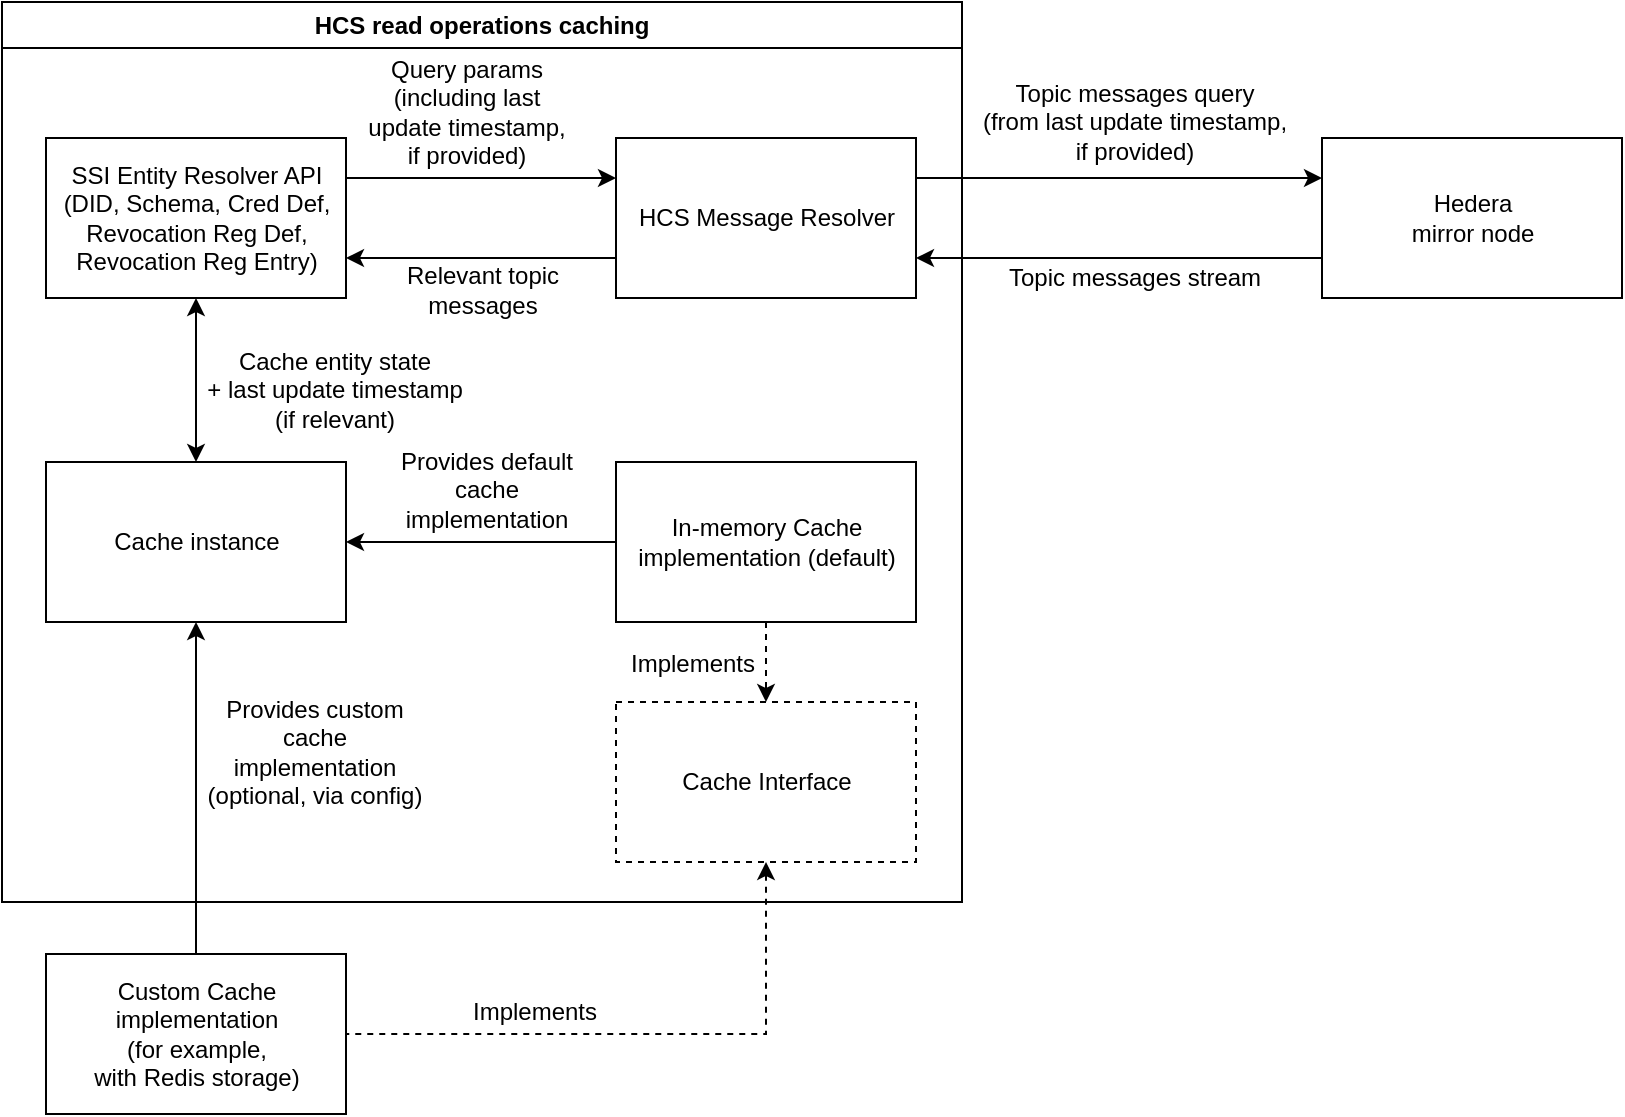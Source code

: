 <mxfile version="24.7.5">
  <diagram id="SVFWI7yHhve9LLFDnVji" name="Page-1">
    <mxGraphModel dx="2096" dy="-794" grid="1" gridSize="10" guides="1" tooltips="1" connect="1" arrows="1" fold="1" page="1" pageScale="1" pageWidth="583" pageHeight="827" math="0" shadow="0">
      <root>
        <mxCell id="0" />
        <mxCell id="1" parent="0" />
        <mxCell id="Xs9r0mdP92HLTO9vmSDR-1" value="HCS read operations caching" style="swimlane;whiteSpace=wrap;html=1;direction=east;" parent="1" vertex="1">
          <mxGeometry x="-440" y="1790" width="480" height="450" as="geometry" />
        </mxCell>
        <mxCell id="Xs9r0mdP92HLTO9vmSDR-3" value="HCS Message Resolver" style="html=1;" parent="Xs9r0mdP92HLTO9vmSDR-1" vertex="1">
          <mxGeometry x="307" y="68" width="150" height="80" as="geometry" />
        </mxCell>
        <mxCell id="K5Qhf0zq-DthpX8qMDTY-22" style="edgeStyle=orthogonalEdgeStyle;rounded=0;orthogonalLoop=1;jettySize=auto;html=1;entryX=1;entryY=0.5;entryDx=0;entryDy=0;" parent="Xs9r0mdP92HLTO9vmSDR-1" source="Xs9r0mdP92HLTO9vmSDR-2" target="K5Qhf0zq-DthpX8qMDTY-8" edge="1">
          <mxGeometry relative="1" as="geometry" />
        </mxCell>
        <mxCell id="Xs9r0mdP92HLTO9vmSDR-2" value="&lt;div&gt;In-memory Cache&lt;br&gt;implementation (default)&lt;br&gt;&lt;/div&gt;" style="html=1;" parent="Xs9r0mdP92HLTO9vmSDR-1" vertex="1">
          <mxGeometry x="307" y="230" width="150" height="80" as="geometry" />
        </mxCell>
        <mxCell id="Xs9r0mdP92HLTO9vmSDR-31" style="edgeStyle=orthogonalEdgeStyle;rounded=0;orthogonalLoop=1;jettySize=auto;html=1;entryX=0.5;entryY=0;entryDx=0;entryDy=0;startArrow=none;startFill=0;endArrow=classic;endFill=1;dashed=1;" parent="Xs9r0mdP92HLTO9vmSDR-1" source="Xs9r0mdP92HLTO9vmSDR-2" target="K5Qhf0zq-DthpX8qMDTY-6" edge="1">
          <mxGeometry relative="1" as="geometry">
            <mxPoint x="161" y="260.0" as="targetPoint" />
          </mxGeometry>
        </mxCell>
        <mxCell id="Xs9r0mdP92HLTO9vmSDR-33" style="edgeStyle=orthogonalEdgeStyle;rounded=0;orthogonalLoop=1;jettySize=auto;html=1;startArrow=none;startFill=0;entryX=1;entryY=0.75;entryDx=0;entryDy=0;exitX=0;exitY=0.75;exitDx=0;exitDy=0;endArrow=classic;endFill=1;" parent="Xs9r0mdP92HLTO9vmSDR-1" source="Xs9r0mdP92HLTO9vmSDR-3" target="K5Qhf0zq-DthpX8qMDTY-7" edge="1">
          <mxGeometry relative="1" as="geometry">
            <mxPoint x="148" y="108" as="targetPoint" />
          </mxGeometry>
        </mxCell>
        <mxCell id="K5Qhf0zq-DthpX8qMDTY-6" value="Cache Interface" style="html=1;dashed=1;" parent="Xs9r0mdP92HLTO9vmSDR-1" vertex="1">
          <mxGeometry x="307" y="350" width="150" height="80" as="geometry" />
        </mxCell>
        <mxCell id="K5Qhf0zq-DthpX8qMDTY-23" value="" style="edgeStyle=orthogonalEdgeStyle;rounded=0;orthogonalLoop=1;jettySize=auto;html=1;startArrow=classic;startFill=1;endArrow=classic;endFill=1;" parent="Xs9r0mdP92HLTO9vmSDR-1" source="K5Qhf0zq-DthpX8qMDTY-7" target="K5Qhf0zq-DthpX8qMDTY-8" edge="1">
          <mxGeometry relative="1" as="geometry" />
        </mxCell>
        <mxCell id="K5Qhf0zq-DthpX8qMDTY-33" style="edgeStyle=orthogonalEdgeStyle;rounded=0;orthogonalLoop=1;jettySize=auto;html=1;exitX=1;exitY=0.25;exitDx=0;exitDy=0;entryX=0;entryY=0.25;entryDx=0;entryDy=0;" parent="Xs9r0mdP92HLTO9vmSDR-1" source="K5Qhf0zq-DthpX8qMDTY-7" target="Xs9r0mdP92HLTO9vmSDR-3" edge="1">
          <mxGeometry relative="1" as="geometry" />
        </mxCell>
        <mxCell id="K5Qhf0zq-DthpX8qMDTY-7" value="SSI Entity Resolver API&lt;br&gt;(DID, Schema, Cred Def,&lt;br&gt;Revocation Reg Def,&lt;br&gt;Revocation Reg Entry)" style="html=1;" parent="Xs9r0mdP92HLTO9vmSDR-1" vertex="1">
          <mxGeometry x="22" y="68" width="150" height="80" as="geometry" />
        </mxCell>
        <mxCell id="K5Qhf0zq-DthpX8qMDTY-8" value="Cache instance" style="html=1;" parent="Xs9r0mdP92HLTO9vmSDR-1" vertex="1">
          <mxGeometry x="22" y="230" width="150" height="80" as="geometry" />
        </mxCell>
        <mxCell id="K5Qhf0zq-DthpX8qMDTY-24" value="Provides default&lt;br&gt;cache&lt;br&gt;implementation" style="text;html=1;align=center;verticalAlign=middle;resizable=0;points=[];autosize=1;strokeColor=none;fillColor=none;" parent="Xs9r0mdP92HLTO9vmSDR-1" vertex="1">
          <mxGeometry x="187" y="214" width="110" height="60" as="geometry" />
        </mxCell>
        <mxCell id="K5Qhf0zq-DthpX8qMDTY-26" value="Provides custom&lt;br&gt;cache&lt;br&gt;implementation&lt;div&gt;(optio&lt;span style=&quot;background-color: initial;&quot;&gt;nal, via config)&lt;/span&gt;&lt;/div&gt;" style="text;html=1;align=center;verticalAlign=middle;resizable=0;points=[];autosize=1;strokeColor=none;fillColor=none;" parent="Xs9r0mdP92HLTO9vmSDR-1" vertex="1">
          <mxGeometry x="91" y="340" width="130" height="70" as="geometry" />
        </mxCell>
        <mxCell id="K5Qhf0zq-DthpX8qMDTY-31" value="Cache entity state&lt;br&gt;+ last update timestamp&lt;br&gt;(if relevant)" style="text;html=1;align=center;verticalAlign=middle;resizable=0;points=[];autosize=1;strokeColor=none;fillColor=none;" parent="Xs9r0mdP92HLTO9vmSDR-1" vertex="1">
          <mxGeometry x="91" y="164" width="150" height="60" as="geometry" />
        </mxCell>
        <mxCell id="K5Qhf0zq-DthpX8qMDTY-28" value="Relevant topic&lt;br&gt;messages" style="text;html=1;align=center;verticalAlign=middle;resizable=0;points=[];autosize=1;strokeColor=none;fillColor=none;" parent="Xs9r0mdP92HLTO9vmSDR-1" vertex="1">
          <mxGeometry x="190" y="124" width="100" height="40" as="geometry" />
        </mxCell>
        <mxCell id="K5Qhf0zq-DthpX8qMDTY-34" value="Query params&lt;br&gt;(including last&lt;br&gt;update timestamp,&lt;br&gt;if provided)" style="text;html=1;align=center;verticalAlign=middle;resizable=0;points=[];autosize=1;strokeColor=none;fillColor=none;" parent="Xs9r0mdP92HLTO9vmSDR-1" vertex="1">
          <mxGeometry x="172" y="20" width="120" height="70" as="geometry" />
        </mxCell>
        <mxCell id="Xs9r0mdP92HLTO9vmSDR-36" value="Topic messages stream" style="text;html=1;align=center;verticalAlign=middle;resizable=0;points=[];autosize=1;strokeColor=none;fillColor=none;" parent="1" vertex="1">
          <mxGeometry x="51" y="1913" width="150" height="30" as="geometry" />
        </mxCell>
        <mxCell id="K5Qhf0zq-DthpX8qMDTY-2" value="" style="edgeStyle=orthogonalEdgeStyle;rounded=0;orthogonalLoop=1;jettySize=auto;html=1;entryX=0;entryY=0.75;entryDx=0;entryDy=0;startArrow=classic;startFill=1;exitX=1;exitY=0.75;exitDx=0;exitDy=0;endArrow=none;endFill=0;" parent="1" source="Xs9r0mdP92HLTO9vmSDR-3" target="K5Qhf0zq-DthpX8qMDTY-1" edge="1">
          <mxGeometry relative="1" as="geometry">
            <mxPoint y="1887" as="sourcePoint" />
            <mxPoint x="260.0" y="1887" as="targetPoint" />
          </mxGeometry>
        </mxCell>
        <mxCell id="K5Qhf0zq-DthpX8qMDTY-1" value="Hedera &lt;br&gt;mirror node" style="html=1;" parent="1" vertex="1">
          <mxGeometry x="220" y="1858" width="150" height="80" as="geometry" />
        </mxCell>
        <mxCell id="K5Qhf0zq-DthpX8qMDTY-3" style="edgeStyle=orthogonalEdgeStyle;rounded=0;orthogonalLoop=1;jettySize=auto;html=1;exitX=1;exitY=0.25;exitDx=0;exitDy=0;entryX=0;entryY=0.25;entryDx=0;entryDy=0;" parent="1" source="Xs9r0mdP92HLTO9vmSDR-3" target="K5Qhf0zq-DthpX8qMDTY-1" edge="1">
          <mxGeometry relative="1" as="geometry" />
        </mxCell>
        <mxCell id="K5Qhf0zq-DthpX8qMDTY-4" value="Topic messages query&lt;br&gt;(from last update timestamp,&lt;br&gt;if provided)" style="text;html=1;align=center;verticalAlign=middle;resizable=0;points=[];autosize=1;strokeColor=none;fillColor=none;" parent="1" vertex="1">
          <mxGeometry x="36" y="1820" width="180" height="60" as="geometry" />
        </mxCell>
        <mxCell id="K5Qhf0zq-DthpX8qMDTY-25" style="edgeStyle=orthogonalEdgeStyle;rounded=0;orthogonalLoop=1;jettySize=auto;html=1;entryX=0.5;entryY=1;entryDx=0;entryDy=0;" parent="1" source="Xs9r0mdP92HLTO9vmSDR-37" target="K5Qhf0zq-DthpX8qMDTY-8" edge="1">
          <mxGeometry relative="1" as="geometry" />
        </mxCell>
        <mxCell id="Xs9r0mdP92HLTO9vmSDR-37" value="Custom Cache&lt;br&gt;implementation&lt;div&gt;(for example,&lt;br&gt;with Redis storage)&lt;/div&gt;" style="html=1;" parent="1" vertex="1">
          <mxGeometry x="-418" y="2266" width="150" height="80" as="geometry" />
        </mxCell>
        <mxCell id="K5Qhf0zq-DthpX8qMDTY-9" style="edgeStyle=orthogonalEdgeStyle;rounded=0;orthogonalLoop=1;jettySize=auto;html=1;entryX=1;entryY=0.5;entryDx=0;entryDy=0;dashed=1;exitX=0.5;exitY=1;exitDx=0;exitDy=0;startArrow=classic;startFill=1;endArrow=none;endFill=0;" parent="1" source="K5Qhf0zq-DthpX8qMDTY-6" target="Xs9r0mdP92HLTO9vmSDR-37" edge="1">
          <mxGeometry relative="1" as="geometry" />
        </mxCell>
        <mxCell id="K5Qhf0zq-DthpX8qMDTY-20" value="Implements" style="text;html=1;align=center;verticalAlign=middle;resizable=0;points=[];autosize=1;strokeColor=none;fillColor=none;" parent="1" vertex="1">
          <mxGeometry x="-219" y="2280" width="90" height="30" as="geometry" />
        </mxCell>
        <mxCell id="K5Qhf0zq-DthpX8qMDTY-10" value="Implements" style="text;html=1;align=center;verticalAlign=middle;resizable=0;points=[];autosize=1;strokeColor=none;fillColor=none;" parent="1" vertex="1">
          <mxGeometry x="-140" y="2106" width="90" height="30" as="geometry" />
        </mxCell>
      </root>
    </mxGraphModel>
  </diagram>
</mxfile>
